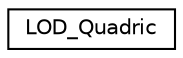 digraph G
{
  edge [fontname="Helvetica",fontsize="10",labelfontname="Helvetica",labelfontsize="10"];
  node [fontname="Helvetica",fontsize="10",shape=record];
  rankdir=LR;
  Node1 [label="LOD_Quadric",height=0.2,width=0.4,color="black", fillcolor="white", style="filled",URL="$db/d94/classLOD__Quadric.html"];
}
